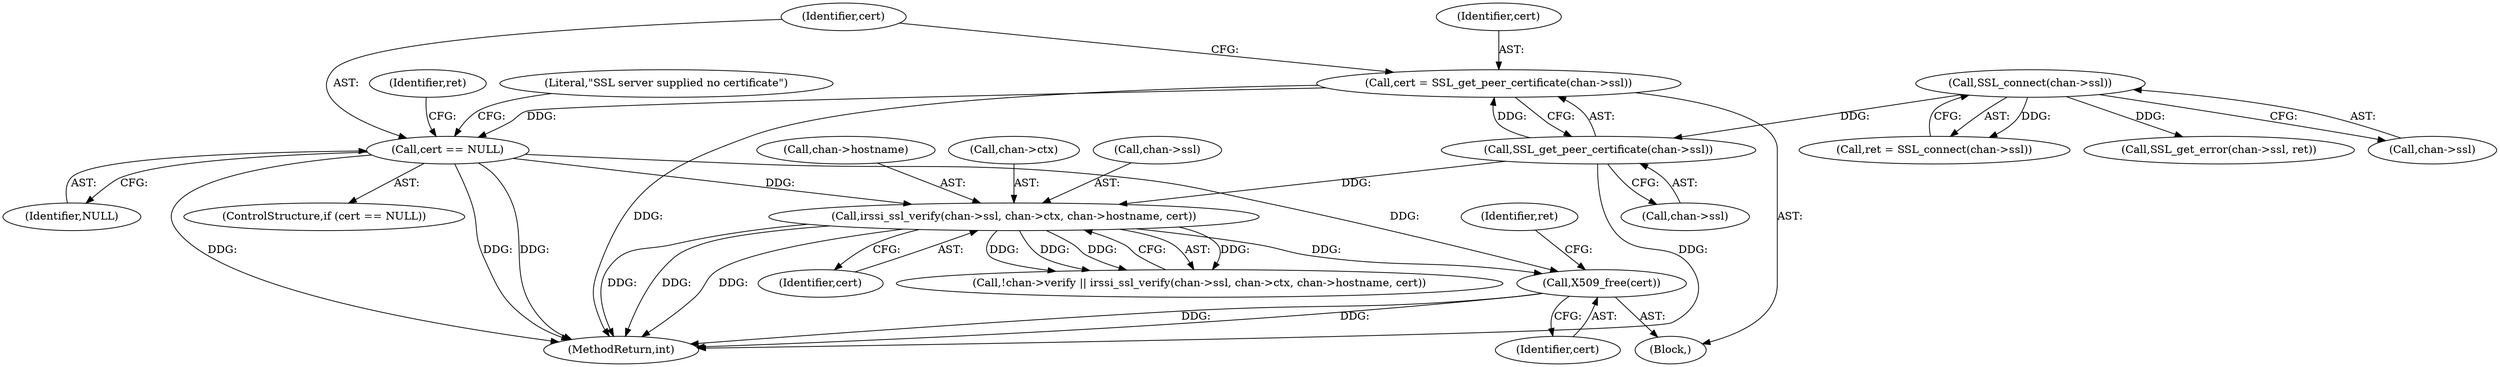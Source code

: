 digraph "0_irssi-proxy_85bbc05b21678e80423815d2ef1dfe26208491ab_0@API" {
"1000226" [label="(Call,X509_free(cert))"];
"1000215" [label="(Call,irssi_ssl_verify(chan->ssl, chan->ctx, chan->hostname, cert))"];
"1000194" [label="(Call,SSL_get_peer_certificate(chan->ssl))"];
"1000115" [label="(Call,SSL_connect(chan->ssl))"];
"1000199" [label="(Call,cert == NULL)"];
"1000192" [label="(Call,cert = SSL_get_peer_certificate(chan->ssl))"];
"1000193" [label="(Identifier,cert)"];
"1000199" [label="(Call,cert == NULL)"];
"1000219" [label="(Call,chan->ctx)"];
"1000113" [label="(Call,ret = SSL_connect(chan->ssl))"];
"1000200" [label="(Identifier,cert)"];
"1000216" [label="(Call,chan->ssl)"];
"1000230" [label="(Identifier,ret)"];
"1000201" [label="(Identifier,NULL)"];
"1000210" [label="(Call,!chan->verify || irssi_ssl_verify(chan->ssl, chan->ctx, chan->hostname, cert))"];
"1000115" [label="(Call,SSL_connect(chan->ssl))"];
"1000102" [label="(Block,)"];
"1000126" [label="(Call,SSL_get_error(chan->ssl, ret))"];
"1000226" [label="(Call,X509_free(cert))"];
"1000215" [label="(Call,irssi_ssl_verify(chan->ssl, chan->ctx, chan->hostname, cert))"];
"1000198" [label="(ControlStructure,if (cert == NULL))"];
"1000222" [label="(Call,chan->hostname)"];
"1000209" [label="(Identifier,ret)"];
"1000116" [label="(Call,chan->ssl)"];
"1000192" [label="(Call,cert = SSL_get_peer_certificate(chan->ssl))"];
"1000227" [label="(Identifier,cert)"];
"1000225" [label="(Identifier,cert)"];
"1000204" [label="(Literal,\"SSL server supplied no certificate\")"];
"1000234" [label="(MethodReturn,int)"];
"1000195" [label="(Call,chan->ssl)"];
"1000194" [label="(Call,SSL_get_peer_certificate(chan->ssl))"];
"1000226" -> "1000102"  [label="AST: "];
"1000226" -> "1000227"  [label="CFG: "];
"1000227" -> "1000226"  [label="AST: "];
"1000230" -> "1000226"  [label="CFG: "];
"1000226" -> "1000234"  [label="DDG: "];
"1000226" -> "1000234"  [label="DDG: "];
"1000215" -> "1000226"  [label="DDG: "];
"1000199" -> "1000226"  [label="DDG: "];
"1000215" -> "1000210"  [label="AST: "];
"1000215" -> "1000225"  [label="CFG: "];
"1000216" -> "1000215"  [label="AST: "];
"1000219" -> "1000215"  [label="AST: "];
"1000222" -> "1000215"  [label="AST: "];
"1000225" -> "1000215"  [label="AST: "];
"1000210" -> "1000215"  [label="CFG: "];
"1000215" -> "1000234"  [label="DDG: "];
"1000215" -> "1000234"  [label="DDG: "];
"1000215" -> "1000234"  [label="DDG: "];
"1000215" -> "1000210"  [label="DDG: "];
"1000215" -> "1000210"  [label="DDG: "];
"1000215" -> "1000210"  [label="DDG: "];
"1000215" -> "1000210"  [label="DDG: "];
"1000194" -> "1000215"  [label="DDG: "];
"1000199" -> "1000215"  [label="DDG: "];
"1000194" -> "1000192"  [label="AST: "];
"1000194" -> "1000195"  [label="CFG: "];
"1000195" -> "1000194"  [label="AST: "];
"1000192" -> "1000194"  [label="CFG: "];
"1000194" -> "1000234"  [label="DDG: "];
"1000194" -> "1000192"  [label="DDG: "];
"1000115" -> "1000194"  [label="DDG: "];
"1000115" -> "1000113"  [label="AST: "];
"1000115" -> "1000116"  [label="CFG: "];
"1000116" -> "1000115"  [label="AST: "];
"1000113" -> "1000115"  [label="CFG: "];
"1000115" -> "1000113"  [label="DDG: "];
"1000115" -> "1000126"  [label="DDG: "];
"1000199" -> "1000198"  [label="AST: "];
"1000199" -> "1000201"  [label="CFG: "];
"1000200" -> "1000199"  [label="AST: "];
"1000201" -> "1000199"  [label="AST: "];
"1000204" -> "1000199"  [label="CFG: "];
"1000209" -> "1000199"  [label="CFG: "];
"1000199" -> "1000234"  [label="DDG: "];
"1000199" -> "1000234"  [label="DDG: "];
"1000199" -> "1000234"  [label="DDG: "];
"1000192" -> "1000199"  [label="DDG: "];
"1000192" -> "1000102"  [label="AST: "];
"1000193" -> "1000192"  [label="AST: "];
"1000200" -> "1000192"  [label="CFG: "];
"1000192" -> "1000234"  [label="DDG: "];
}
